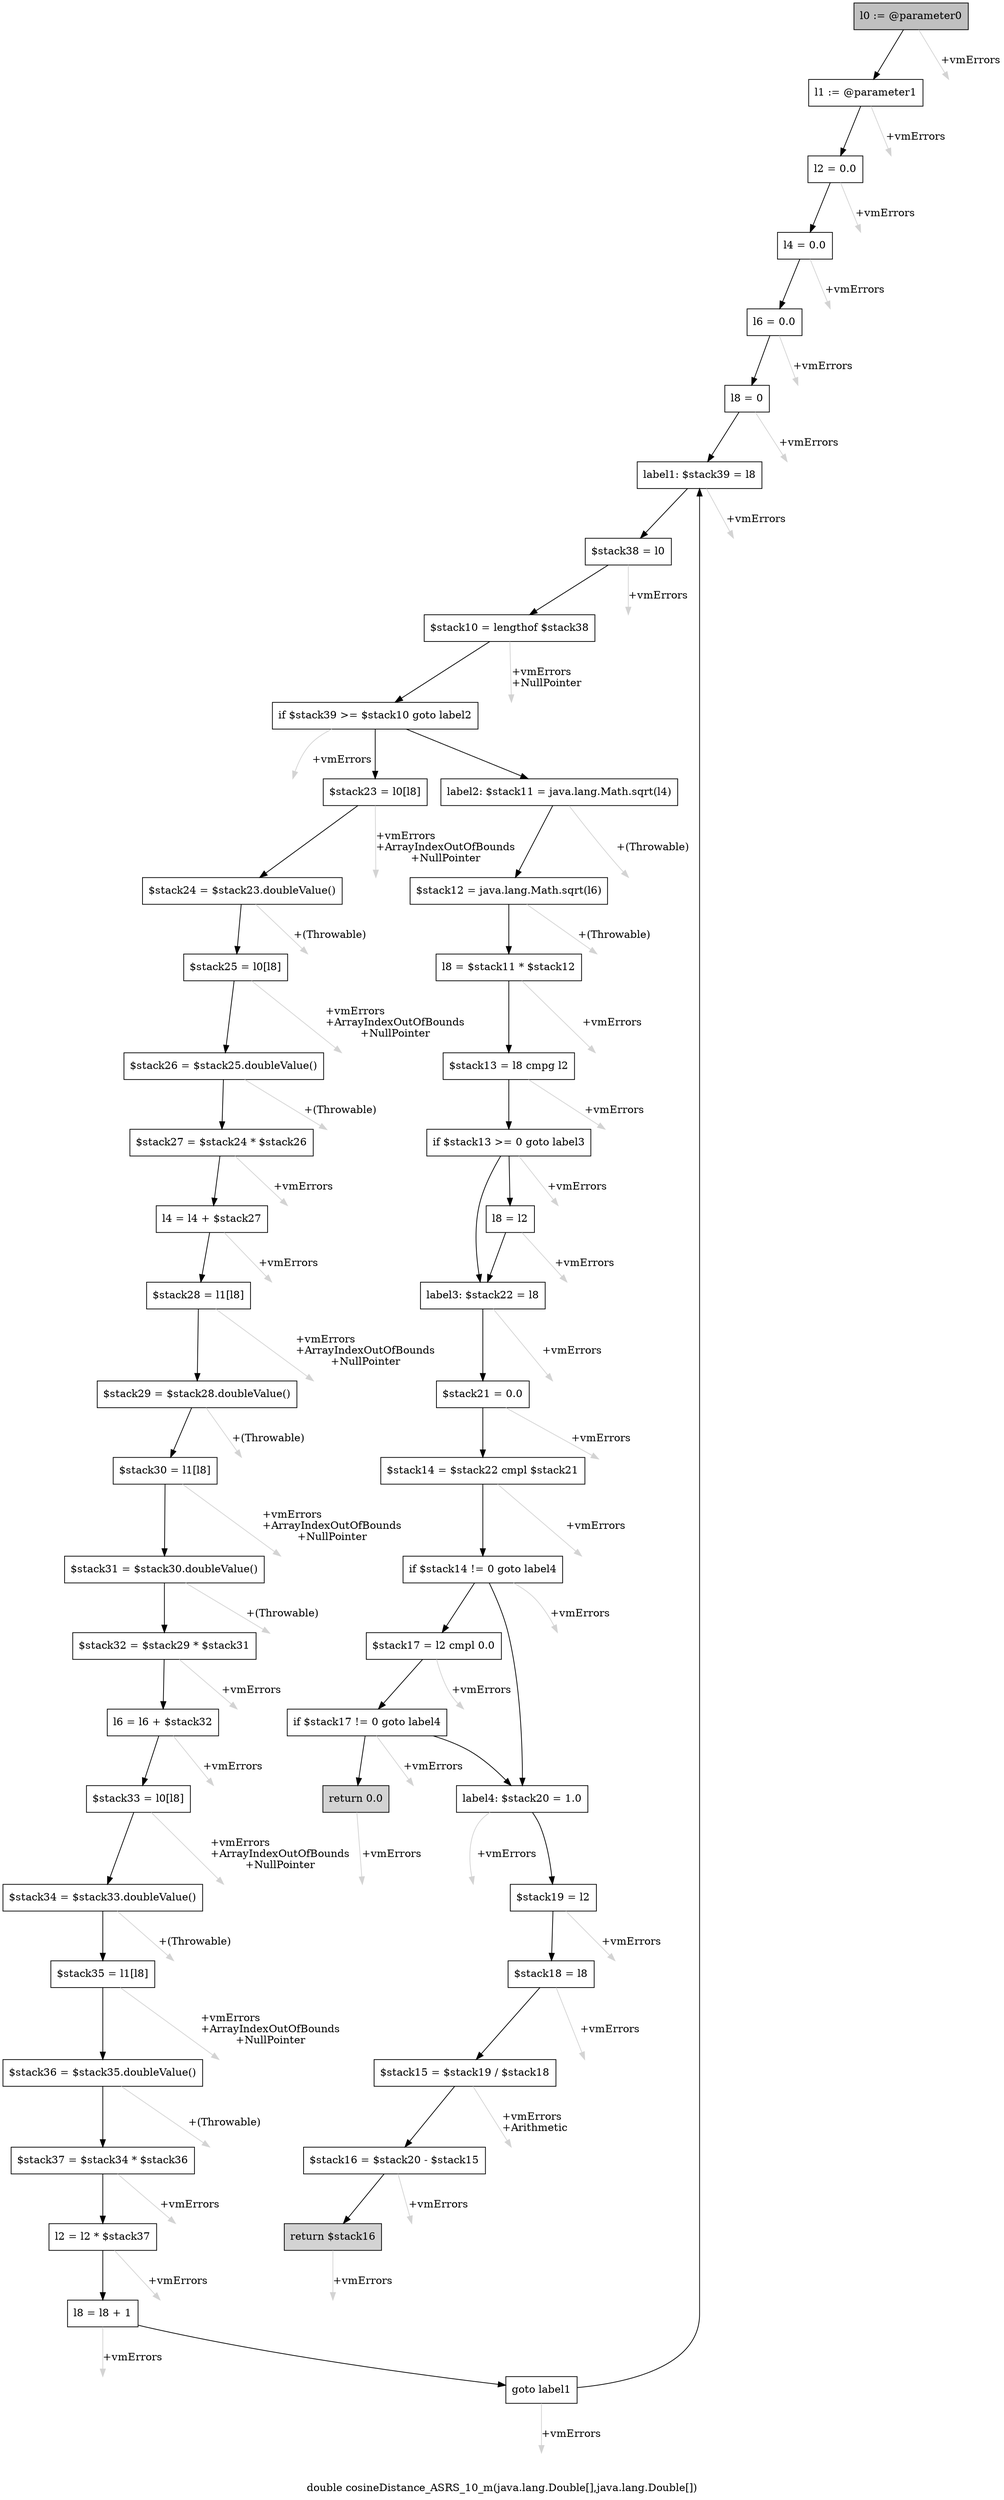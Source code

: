digraph "double cosineDistance_ASRS_10_m(java.lang.Double[],java.lang.Double[])" {
    label="double cosineDistance_ASRS_10_m(java.lang.Double[],java.lang.Double[])";
    node [shape=box];
    "0" [style=filled,fillcolor=gray,label="l0 := @parameter0",];
    "1" [label="l1 := @parameter1",];
    "0"->"1" [color=black,];
    "49" [style=invis,label="Esc",];
    "0"->"49" [color=lightgray,label="\l+vmErrors",];
    "2" [label="l2 = 0.0",];
    "1"->"2" [color=black,];
    "50" [style=invis,label="Esc",];
    "1"->"50" [color=lightgray,label="\l+vmErrors",];
    "3" [label="l4 = 0.0",];
    "2"->"3" [color=black,];
    "51" [style=invis,label="Esc",];
    "2"->"51" [color=lightgray,label="\l+vmErrors",];
    "4" [label="l6 = 0.0",];
    "3"->"4" [color=black,];
    "52" [style=invis,label="Esc",];
    "3"->"52" [color=lightgray,label="\l+vmErrors",];
    "5" [label="l8 = 0",];
    "4"->"5" [color=black,];
    "53" [style=invis,label="Esc",];
    "4"->"53" [color=lightgray,label="\l+vmErrors",];
    "6" [label="label1: $stack39 = l8",];
    "5"->"6" [color=black,];
    "54" [style=invis,label="Esc",];
    "5"->"54" [color=lightgray,label="\l+vmErrors",];
    "7" [label="$stack38 = l0",];
    "6"->"7" [color=black,];
    "55" [style=invis,label="Esc",];
    "6"->"55" [color=lightgray,label="\l+vmErrors",];
    "8" [label="$stack10 = lengthof $stack38",];
    "7"->"8" [color=black,];
    "56" [style=invis,label="Esc",];
    "7"->"56" [color=lightgray,label="\l+vmErrors",];
    "9" [label="if $stack39 >= $stack10 goto label2",];
    "8"->"9" [color=black,];
    "57" [style=invis,label="Esc",];
    "8"->"57" [color=lightgray,label="\l+vmErrors\l+NullPointer",];
    "10" [label="$stack23 = l0[l8]",];
    "9"->"10" [color=black,];
    "30" [label="label2: $stack11 = java.lang.Math.sqrt(l4)",];
    "9"->"30" [color=black,];
    "58" [style=invis,label="Esc",];
    "9"->"58" [color=lightgray,label="\l+vmErrors",];
    "11" [label="$stack24 = $stack23.doubleValue()",];
    "10"->"11" [color=black,];
    "59" [style=invis,label="Esc",];
    "10"->"59" [color=lightgray,label="\l+vmErrors\l+ArrayIndexOutOfBounds\l+NullPointer",];
    "12" [label="$stack25 = l0[l8]",];
    "11"->"12" [color=black,];
    "60" [style=invis,label="Esc",];
    "11"->"60" [color=lightgray,label="\l+(Throwable)",];
    "13" [label="$stack26 = $stack25.doubleValue()",];
    "12"->"13" [color=black,];
    "61" [style=invis,label="Esc",];
    "12"->"61" [color=lightgray,label="\l+vmErrors\l+ArrayIndexOutOfBounds\l+NullPointer",];
    "14" [label="$stack27 = $stack24 * $stack26",];
    "13"->"14" [color=black,];
    "62" [style=invis,label="Esc",];
    "13"->"62" [color=lightgray,label="\l+(Throwable)",];
    "15" [label="l4 = l4 + $stack27",];
    "14"->"15" [color=black,];
    "63" [style=invis,label="Esc",];
    "14"->"63" [color=lightgray,label="\l+vmErrors",];
    "16" [label="$stack28 = l1[l8]",];
    "15"->"16" [color=black,];
    "64" [style=invis,label="Esc",];
    "15"->"64" [color=lightgray,label="\l+vmErrors",];
    "17" [label="$stack29 = $stack28.doubleValue()",];
    "16"->"17" [color=black,];
    "65" [style=invis,label="Esc",];
    "16"->"65" [color=lightgray,label="\l+vmErrors\l+ArrayIndexOutOfBounds\l+NullPointer",];
    "18" [label="$stack30 = l1[l8]",];
    "17"->"18" [color=black,];
    "66" [style=invis,label="Esc",];
    "17"->"66" [color=lightgray,label="\l+(Throwable)",];
    "19" [label="$stack31 = $stack30.doubleValue()",];
    "18"->"19" [color=black,];
    "67" [style=invis,label="Esc",];
    "18"->"67" [color=lightgray,label="\l+vmErrors\l+ArrayIndexOutOfBounds\l+NullPointer",];
    "20" [label="$stack32 = $stack29 * $stack31",];
    "19"->"20" [color=black,];
    "68" [style=invis,label="Esc",];
    "19"->"68" [color=lightgray,label="\l+(Throwable)",];
    "21" [label="l6 = l6 + $stack32",];
    "20"->"21" [color=black,];
    "69" [style=invis,label="Esc",];
    "20"->"69" [color=lightgray,label="\l+vmErrors",];
    "22" [label="$stack33 = l0[l8]",];
    "21"->"22" [color=black,];
    "70" [style=invis,label="Esc",];
    "21"->"70" [color=lightgray,label="\l+vmErrors",];
    "23" [label="$stack34 = $stack33.doubleValue()",];
    "22"->"23" [color=black,];
    "71" [style=invis,label="Esc",];
    "22"->"71" [color=lightgray,label="\l+vmErrors\l+ArrayIndexOutOfBounds\l+NullPointer",];
    "24" [label="$stack35 = l1[l8]",];
    "23"->"24" [color=black,];
    "72" [style=invis,label="Esc",];
    "23"->"72" [color=lightgray,label="\l+(Throwable)",];
    "25" [label="$stack36 = $stack35.doubleValue()",];
    "24"->"25" [color=black,];
    "73" [style=invis,label="Esc",];
    "24"->"73" [color=lightgray,label="\l+vmErrors\l+ArrayIndexOutOfBounds\l+NullPointer",];
    "26" [label="$stack37 = $stack34 * $stack36",];
    "25"->"26" [color=black,];
    "74" [style=invis,label="Esc",];
    "25"->"74" [color=lightgray,label="\l+(Throwable)",];
    "27" [label="l2 = l2 * $stack37",];
    "26"->"27" [color=black,];
    "75" [style=invis,label="Esc",];
    "26"->"75" [color=lightgray,label="\l+vmErrors",];
    "28" [label="l8 = l8 + 1",];
    "27"->"28" [color=black,];
    "76" [style=invis,label="Esc",];
    "27"->"76" [color=lightgray,label="\l+vmErrors",];
    "29" [label="goto label1",];
    "28"->"29" [color=black,];
    "77" [style=invis,label="Esc",];
    "28"->"77" [color=lightgray,label="\l+vmErrors",];
    "29"->"6" [color=black,];
    "78" [style=invis,label="Esc",];
    "29"->"78" [color=lightgray,label="\l+vmErrors",];
    "31" [label="$stack12 = java.lang.Math.sqrt(l6)",];
    "30"->"31" [color=black,];
    "79" [style=invis,label="Esc",];
    "30"->"79" [color=lightgray,label="\l+(Throwable)",];
    "32" [label="l8 = $stack11 * $stack12",];
    "31"->"32" [color=black,];
    "80" [style=invis,label="Esc",];
    "31"->"80" [color=lightgray,label="\l+(Throwable)",];
    "33" [label="$stack13 = l8 cmpg l2",];
    "32"->"33" [color=black,];
    "81" [style=invis,label="Esc",];
    "32"->"81" [color=lightgray,label="\l+vmErrors",];
    "34" [label="if $stack13 >= 0 goto label3",];
    "33"->"34" [color=black,];
    "82" [style=invis,label="Esc",];
    "33"->"82" [color=lightgray,label="\l+vmErrors",];
    "35" [label="l8 = l2",];
    "34"->"35" [color=black,];
    "36" [label="label3: $stack22 = l8",];
    "34"->"36" [color=black,];
    "83" [style=invis,label="Esc",];
    "34"->"83" [color=lightgray,label="\l+vmErrors",];
    "35"->"36" [color=black,];
    "84" [style=invis,label="Esc",];
    "35"->"84" [color=lightgray,label="\l+vmErrors",];
    "37" [label="$stack21 = 0.0",];
    "36"->"37" [color=black,];
    "85" [style=invis,label="Esc",];
    "36"->"85" [color=lightgray,label="\l+vmErrors",];
    "38" [label="$stack14 = $stack22 cmpl $stack21",];
    "37"->"38" [color=black,];
    "86" [style=invis,label="Esc",];
    "37"->"86" [color=lightgray,label="\l+vmErrors",];
    "39" [label="if $stack14 != 0 goto label4",];
    "38"->"39" [color=black,];
    "87" [style=invis,label="Esc",];
    "38"->"87" [color=lightgray,label="\l+vmErrors",];
    "40" [label="$stack17 = l2 cmpl 0.0",];
    "39"->"40" [color=black,];
    "43" [label="label4: $stack20 = 1.0",];
    "39"->"43" [color=black,];
    "88" [style=invis,label="Esc",];
    "39"->"88" [color=lightgray,label="\l+vmErrors",];
    "41" [label="if $stack17 != 0 goto label4",];
    "40"->"41" [color=black,];
    "89" [style=invis,label="Esc",];
    "40"->"89" [color=lightgray,label="\l+vmErrors",];
    "42" [style=filled,fillcolor=lightgray,label="return 0.0",];
    "41"->"42" [color=black,];
    "41"->"43" [color=black,];
    "90" [style=invis,label="Esc",];
    "41"->"90" [color=lightgray,label="\l+vmErrors",];
    "91" [style=invis,label="Esc",];
    "42"->"91" [color=lightgray,label="\l+vmErrors",];
    "44" [label="$stack19 = l2",];
    "43"->"44" [color=black,];
    "92" [style=invis,label="Esc",];
    "43"->"92" [color=lightgray,label="\l+vmErrors",];
    "45" [label="$stack18 = l8",];
    "44"->"45" [color=black,];
    "93" [style=invis,label="Esc",];
    "44"->"93" [color=lightgray,label="\l+vmErrors",];
    "46" [label="$stack15 = $stack19 / $stack18",];
    "45"->"46" [color=black,];
    "94" [style=invis,label="Esc",];
    "45"->"94" [color=lightgray,label="\l+vmErrors",];
    "47" [label="$stack16 = $stack20 - $stack15",];
    "46"->"47" [color=black,];
    "95" [style=invis,label="Esc",];
    "46"->"95" [color=lightgray,label="\l+vmErrors\l+Arithmetic",];
    "48" [style=filled,fillcolor=lightgray,label="return $stack16",];
    "47"->"48" [color=black,];
    "96" [style=invis,label="Esc",];
    "47"->"96" [color=lightgray,label="\l+vmErrors",];
    "97" [style=invis,label="Esc",];
    "48"->"97" [color=lightgray,label="\l+vmErrors",];
}
